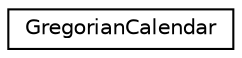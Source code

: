 digraph G
{
  edge [fontname="Helvetica",fontsize="10",labelfontname="Helvetica",labelfontsize="10"];
  node [fontname="Helvetica",fontsize="10",shape=record];
  rankdir=LR;
  Node1 [label="GregorianCalendar",height=0.2,width=0.4,color="black", fillcolor="white", style="filled",URL="$d6/d02/class_gregorian_calendar.html",tooltip="This header file defines GregorianCalendar."];
}
